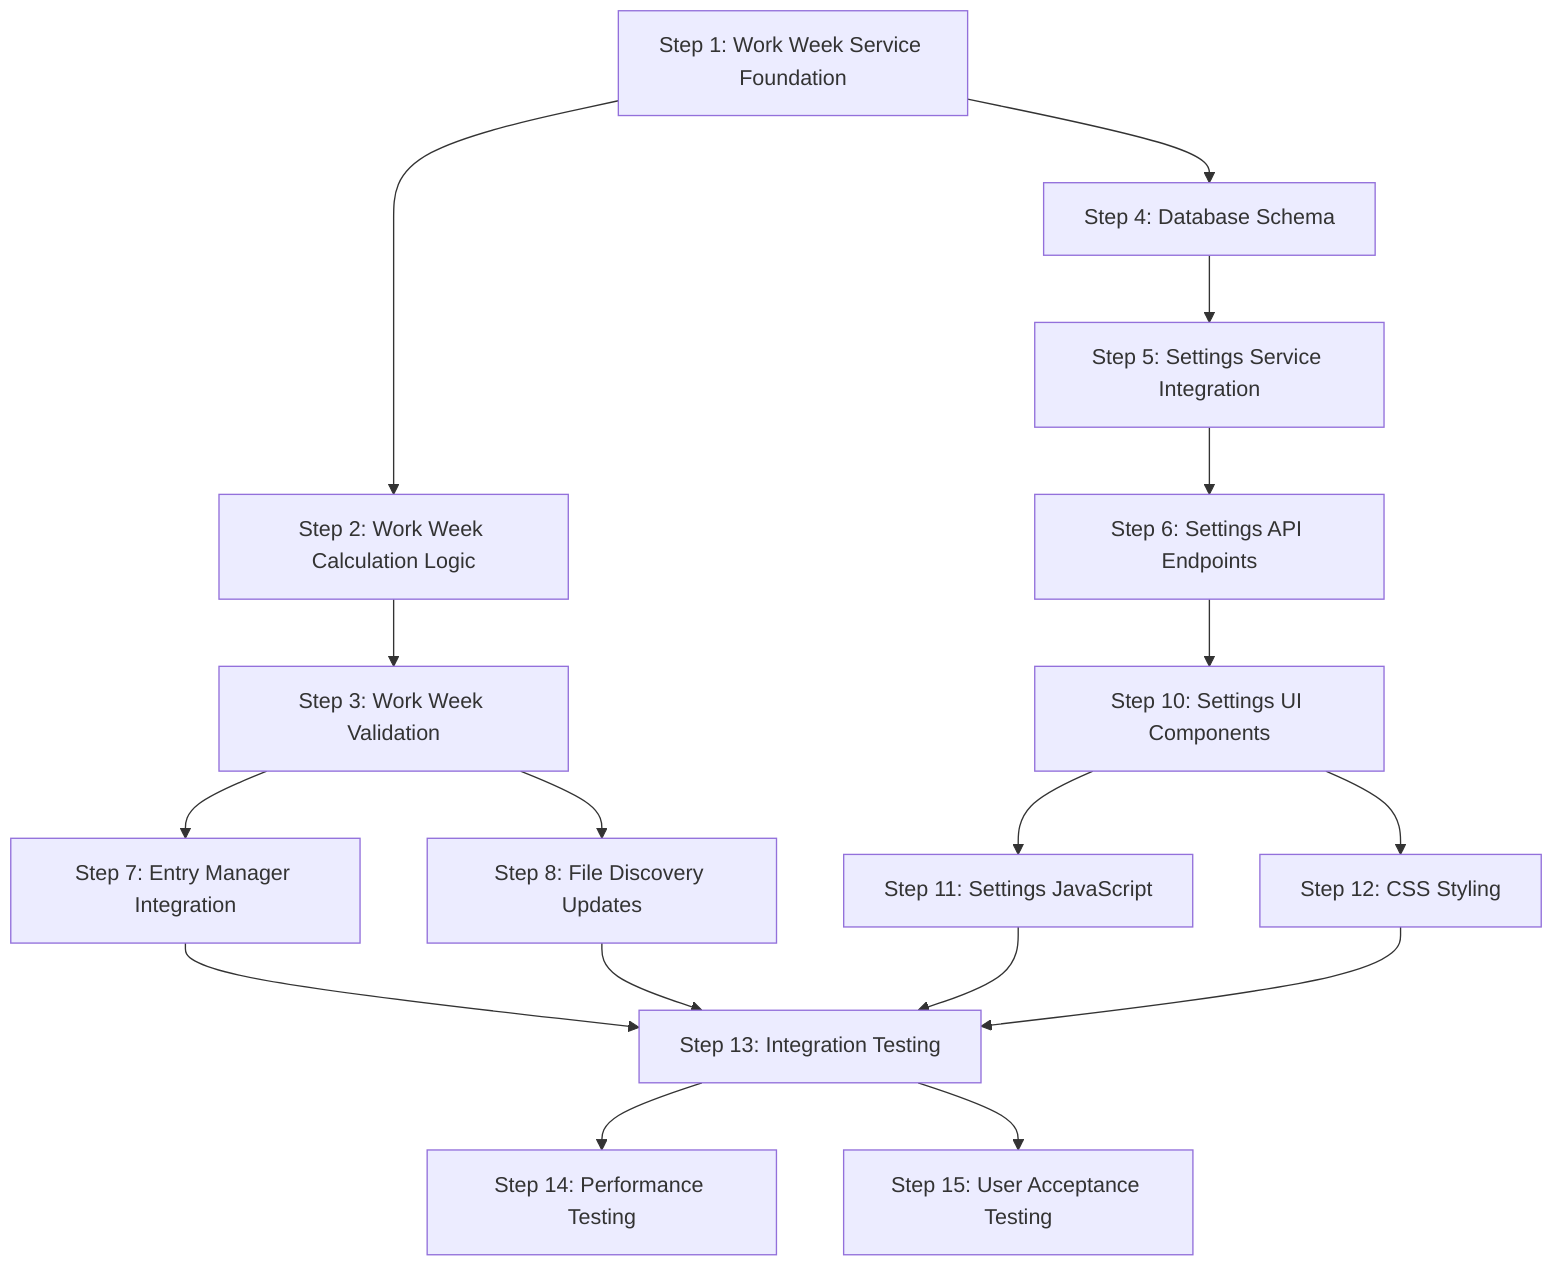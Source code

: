 graph TD
    A[Step 1: Work Week Service Foundation] --> B[Step 2: Work Week Calculation Logic]
    B --> C[Step 3: Work Week Validation]
    C --> D[Step 7: Entry Manager Integration]
    C --> E[Step 8: File Discovery Updates]
    A --> F[Step 4: Database Schema]
    F --> G[Step 5: Settings Service Integration]
    G --> H[Step 6: Settings API Endpoints]
    H --> I[Step 10: Settings UI Components]
    I --> J[Step 11: Settings JavaScript]
    I --> K[Step 12: CSS Styling]
    D --> L[Step 13: Integration Testing]
    E --> L
    J --> L
    K --> L
    L --> M[Step 14: Performance Testing]
    L --> N[Step 15: User Acceptance Testing]